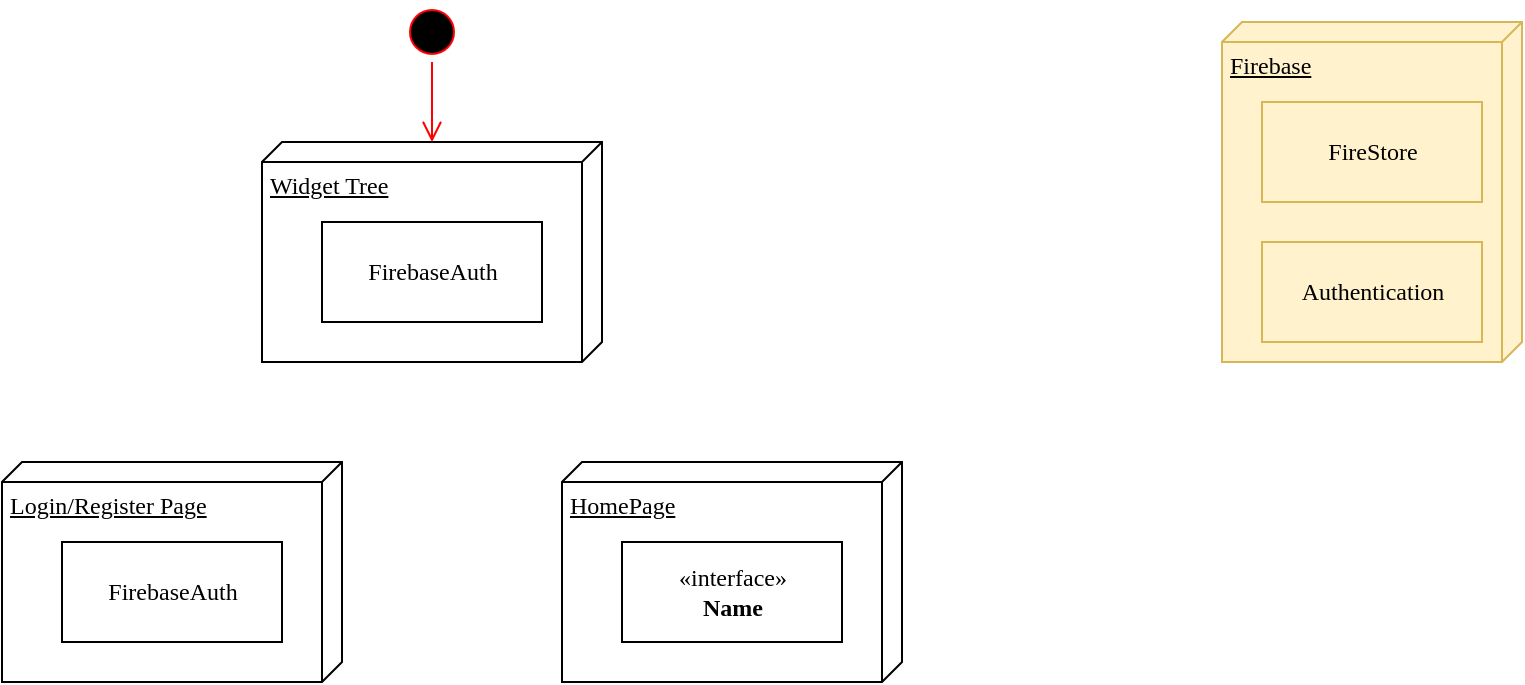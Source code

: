 <mxfile version="20.7.4" type="github">
  <diagram name="Page-1" id="5f0bae14-7c28-e335-631c-24af17079c00">
    <mxGraphModel dx="1393" dy="766" grid="1" gridSize="10" guides="1" tooltips="1" connect="1" arrows="1" fold="1" page="1" pageScale="1" pageWidth="1100" pageHeight="850" background="none" math="0" shadow="0">
      <root>
        <mxCell id="0" />
        <mxCell id="1" parent="0" />
        <mxCell id="39150e848f15840c-1" value="Login/Register Page" style="verticalAlign=top;align=left;spacingTop=8;spacingLeft=2;spacingRight=12;shape=cube;size=10;direction=south;fontStyle=4;html=1;rounded=0;shadow=0;comic=0;labelBackgroundColor=none;strokeWidth=1;fontFamily=Verdana;fontSize=12" parent="1" vertex="1">
          <mxGeometry x="170" y="240" width="170" height="110" as="geometry" />
        </mxCell>
        <mxCell id="39150e848f15840c-4" value="FirebaseAuth&lt;br&gt;" style="html=1;rounded=0;shadow=0;comic=0;labelBackgroundColor=none;strokeWidth=1;fontFamily=Verdana;fontSize=12;align=center;" parent="1" vertex="1">
          <mxGeometry x="200" y="280" width="110" height="50" as="geometry" />
        </mxCell>
        <mxCell id="Q51dEumf5WNtY2Y9RzkK-1" value="HomePage" style="verticalAlign=top;align=left;spacingTop=8;spacingLeft=2;spacingRight=12;shape=cube;size=10;direction=south;fontStyle=4;html=1;rounded=0;shadow=0;comic=0;labelBackgroundColor=none;strokeWidth=1;fontFamily=Verdana;fontSize=12" vertex="1" parent="1">
          <mxGeometry x="450" y="240" width="170" height="110" as="geometry" />
        </mxCell>
        <mxCell id="Q51dEumf5WNtY2Y9RzkK-2" value="&amp;laquo;interface&amp;raquo;&lt;br&gt;&lt;b&gt;Name&lt;/b&gt;" style="html=1;rounded=0;shadow=0;comic=0;labelBackgroundColor=none;strokeWidth=1;fontFamily=Verdana;fontSize=12;align=center;" vertex="1" parent="1">
          <mxGeometry x="480" y="280" width="110" height="50" as="geometry" />
        </mxCell>
        <mxCell id="Q51dEumf5WNtY2Y9RzkK-3" value="Widget Tree" style="verticalAlign=top;align=left;spacingTop=8;spacingLeft=2;spacingRight=12;shape=cube;size=10;direction=south;fontStyle=4;html=1;rounded=0;shadow=0;comic=0;labelBackgroundColor=none;strokeWidth=1;fontFamily=Verdana;fontSize=12" vertex="1" parent="1">
          <mxGeometry x="300" y="80" width="170" height="110" as="geometry" />
        </mxCell>
        <mxCell id="Q51dEumf5WNtY2Y9RzkK-4" value="FirebaseAuth&lt;br&gt;" style="html=1;rounded=0;shadow=0;comic=0;labelBackgroundColor=none;strokeWidth=1;fontFamily=Verdana;fontSize=12;align=center;" vertex="1" parent="1">
          <mxGeometry x="330" y="120" width="110" height="50" as="geometry" />
        </mxCell>
        <mxCell id="Q51dEumf5WNtY2Y9RzkK-5" value="" style="ellipse;html=1;shape=startState;fillColor=#000000;strokeColor=#ff0000;" vertex="1" parent="1">
          <mxGeometry x="370" y="10" width="30" height="30" as="geometry" />
        </mxCell>
        <mxCell id="Q51dEumf5WNtY2Y9RzkK-6" value="" style="edgeStyle=orthogonalEdgeStyle;html=1;verticalAlign=bottom;endArrow=open;endSize=8;strokeColor=#ff0000;rounded=0;" edge="1" source="Q51dEumf5WNtY2Y9RzkK-5" parent="1">
          <mxGeometry relative="1" as="geometry">
            <mxPoint x="385" y="80" as="targetPoint" />
          </mxGeometry>
        </mxCell>
        <mxCell id="Q51dEumf5WNtY2Y9RzkK-7" value="Firebase" style="verticalAlign=top;align=left;spacingTop=8;spacingLeft=2;spacingRight=12;shape=cube;size=10;direction=south;fontStyle=4;html=1;rounded=0;shadow=0;comic=0;labelBackgroundColor=none;strokeWidth=1;fontFamily=Verdana;fontSize=12;fillColor=#fff2cc;strokeColor=#d6b656;" vertex="1" parent="1">
          <mxGeometry x="780" y="20" width="150" height="170" as="geometry" />
        </mxCell>
        <mxCell id="Q51dEumf5WNtY2Y9RzkK-8" value="FireStore" style="html=1;rounded=0;shadow=0;comic=0;labelBackgroundColor=none;strokeWidth=1;fontFamily=Verdana;fontSize=12;align=center;fillColor=#fff2cc;strokeColor=#d6b656;" vertex="1" parent="1">
          <mxGeometry x="800" y="60" width="110" height="50" as="geometry" />
        </mxCell>
        <mxCell id="Q51dEumf5WNtY2Y9RzkK-9" value="Authentication" style="html=1;rounded=0;shadow=0;comic=0;labelBackgroundColor=none;strokeWidth=1;fontFamily=Verdana;fontSize=12;align=center;fillColor=#fff2cc;strokeColor=#d6b656;" vertex="1" parent="1">
          <mxGeometry x="800" y="130" width="110" height="50" as="geometry" />
        </mxCell>
      </root>
    </mxGraphModel>
  </diagram>
</mxfile>
